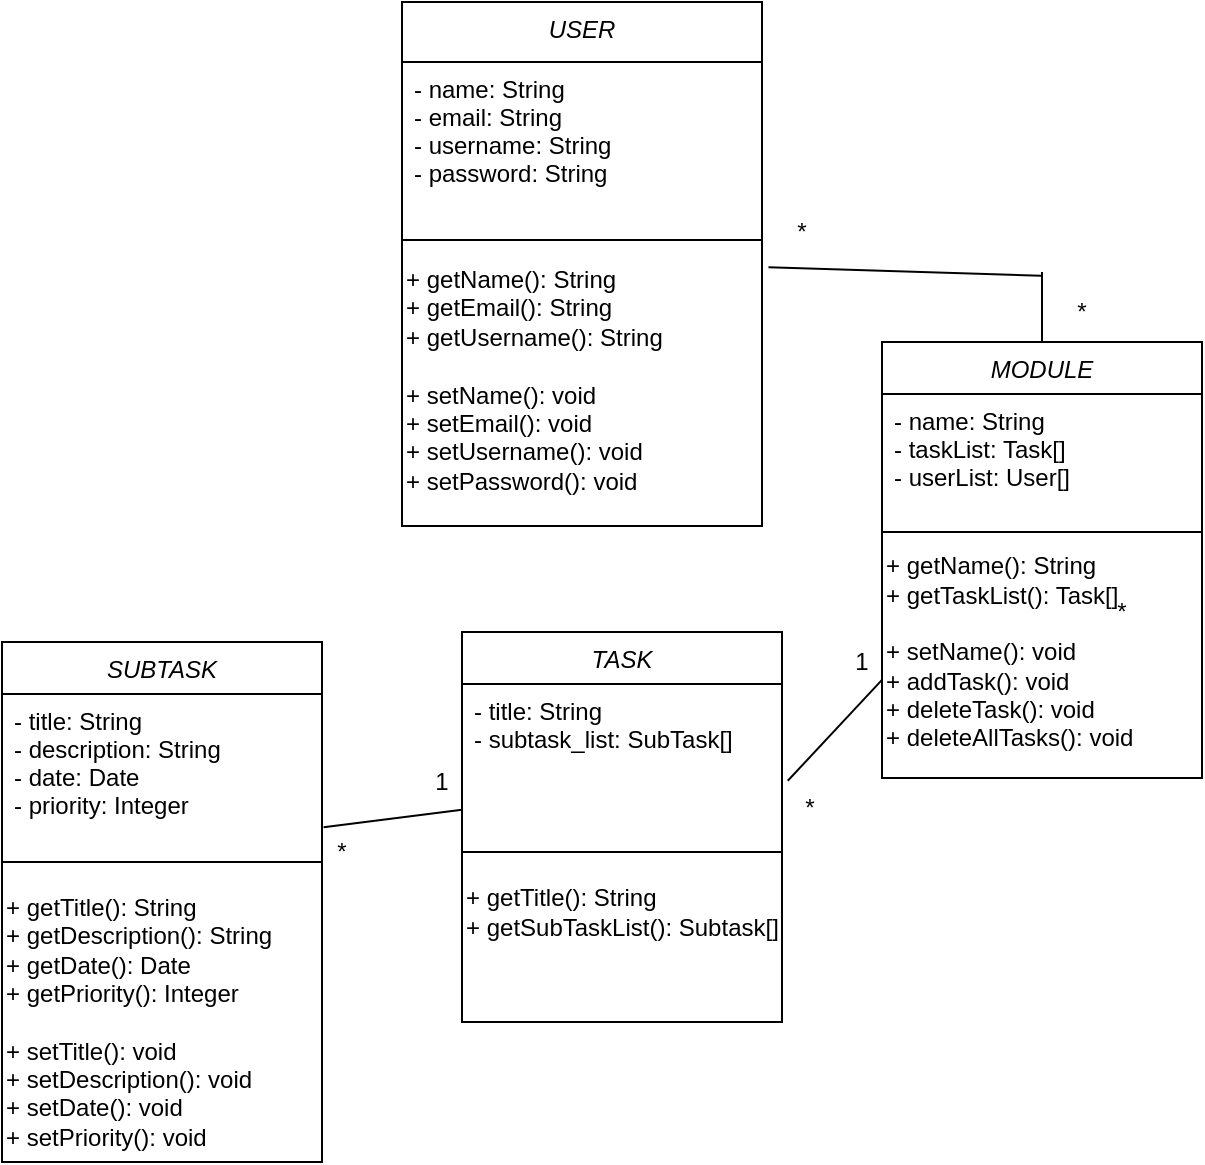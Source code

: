 <mxfile version="20.8.23" type="google"><diagram id="C5RBs43oDa-KdzZeNtuy" name="Page-1"><mxGraphModel grid="1" page="1" gridSize="10" guides="1" tooltips="1" connect="1" arrows="1" fold="1" pageScale="1" pageWidth="827" pageHeight="1169" math="0" shadow="0"><root><mxCell id="WIyWlLk6GJQsqaUBKTNV-0"/><mxCell id="WIyWlLk6GJQsqaUBKTNV-1" parent="WIyWlLk6GJQsqaUBKTNV-0"/><mxCell id="zkfFHV4jXpPFQw0GAbJ--0" value="TASK" style="swimlane;fontStyle=2;align=center;verticalAlign=top;childLayout=stackLayout;horizontal=1;startSize=26;horizontalStack=0;resizeParent=1;resizeLast=0;collapsible=1;marginBottom=0;rounded=0;shadow=0;strokeWidth=1;" vertex="1" parent="WIyWlLk6GJQsqaUBKTNV-1"><mxGeometry x="360" y="355" width="160" height="195" as="geometry"><mxRectangle x="230" y="140" width="160" height="26" as="alternateBounds"/></mxGeometry></mxCell><mxCell id="zkfFHV4jXpPFQw0GAbJ--3" value="- title: String&#10;- subtask_list: SubTask[]" style="text;align=left;verticalAlign=top;spacingLeft=4;spacingRight=4;overflow=hidden;rotatable=0;points=[[0,0.5],[1,0.5]];portConstraint=eastwest;rounded=0;shadow=0;html=0;" vertex="1" parent="zkfFHV4jXpPFQw0GAbJ--0"><mxGeometry y="26" width="160" height="74" as="geometry"/></mxCell><mxCell id="zkfFHV4jXpPFQw0GAbJ--4" value="" style="line;html=1;strokeWidth=1;align=left;verticalAlign=middle;spacingTop=-1;spacingLeft=3;spacingRight=3;rotatable=0;labelPosition=right;points=[];portConstraint=eastwest;" vertex="1" parent="zkfFHV4jXpPFQw0GAbJ--0"><mxGeometry y="100" width="160" height="20" as="geometry"/></mxCell><mxCell id="7nDRNMKr_cROIMCHYS6M-4" value="+ getTitle(): String&lt;br&gt;+ getSubTaskList(): Subtask[]" style="text;html=1;align=left;verticalAlign=middle;resizable=0;points=[];autosize=1;strokeColor=none;fillColor=none;" vertex="1" parent="zkfFHV4jXpPFQw0GAbJ--0"><mxGeometry y="120" width="160" height="40" as="geometry"/></mxCell><mxCell id="kx_ArnTP-Cp7R9Hk99Y5-0" value="USER" style="swimlane;fontStyle=2;align=center;verticalAlign=top;childLayout=stackLayout;horizontal=1;startSize=30;horizontalStack=0;resizeParent=1;resizeLast=0;collapsible=1;marginBottom=0;rounded=0;shadow=0;strokeWidth=1;" vertex="1" parent="WIyWlLk6GJQsqaUBKTNV-1"><mxGeometry x="330" y="40" width="180" height="262" as="geometry"><mxRectangle x="230" y="140" width="160" height="26" as="alternateBounds"/></mxGeometry></mxCell><mxCell id="kx_ArnTP-Cp7R9Hk99Y5-1" value="- name: String&#10;- email: String&#10;- username: String&#10;- password: String" style="text;align=left;verticalAlign=top;spacingLeft=4;spacingRight=4;overflow=hidden;rotatable=0;points=[[0,0.5],[1,0.5]];portConstraint=eastwest;rounded=0;shadow=0;html=0;" vertex="1" parent="kx_ArnTP-Cp7R9Hk99Y5-0"><mxGeometry y="30" width="180" height="84" as="geometry"/></mxCell><mxCell id="kx_ArnTP-Cp7R9Hk99Y5-2" value="" style="line;html=1;strokeWidth=1;align=left;verticalAlign=middle;spacingTop=-1;spacingLeft=3;spacingRight=3;rotatable=0;labelPosition=right;points=[];portConstraint=eastwest;" vertex="1" parent="kx_ArnTP-Cp7R9Hk99Y5-0"><mxGeometry y="114" width="180" height="10" as="geometry"/></mxCell><mxCell id="_pxfseMEZxrKngcNv2BF-0" value="+ getName(): String&lt;br&gt;+ getEmail(): String&lt;br&gt;+ getUsername(): String&lt;br&gt;&lt;br&gt;+ setName(): void&lt;br&gt;+ setEmail(): void&lt;br&gt;+ setUsername(): void&lt;br&gt;+ setPassword(): void" style="text;html=1;align=left;verticalAlign=middle;resizable=0;points=[];autosize=1;strokeColor=none;fillColor=none;" vertex="1" parent="kx_ArnTP-Cp7R9Hk99Y5-0"><mxGeometry y="124" width="180" height="130" as="geometry"/></mxCell><mxCell id="kx_ArnTP-Cp7R9Hk99Y5-5" value="MODULE" style="swimlane;fontStyle=2;align=center;verticalAlign=top;childLayout=stackLayout;horizontal=1;startSize=26;horizontalStack=0;resizeParent=1;resizeLast=0;collapsible=1;marginBottom=0;rounded=0;shadow=0;strokeWidth=1;" vertex="1" parent="WIyWlLk6GJQsqaUBKTNV-1"><mxGeometry x="570" y="210" width="160" height="218" as="geometry"><mxRectangle x="230" y="140" width="160" height="26" as="alternateBounds"/></mxGeometry></mxCell><mxCell id="kx_ArnTP-Cp7R9Hk99Y5-6" value="- name: String&#10;- taskList: Task[]&#10;- userList: User[]&#10;" style="text;align=left;verticalAlign=top;spacingLeft=4;spacingRight=4;overflow=hidden;rotatable=0;points=[[0,0.5],[1,0.5]];portConstraint=eastwest;rounded=0;shadow=0;html=0;" vertex="1" parent="kx_ArnTP-Cp7R9Hk99Y5-5"><mxGeometry y="26" width="160" height="64" as="geometry"/></mxCell><mxCell id="kx_ArnTP-Cp7R9Hk99Y5-7" value="" style="line;html=1;strokeWidth=1;align=left;verticalAlign=middle;spacingTop=-1;spacingLeft=3;spacingRight=3;rotatable=0;labelPosition=right;points=[];portConstraint=eastwest;" vertex="1" parent="kx_ArnTP-Cp7R9Hk99Y5-5"><mxGeometry y="90" width="160" height="10" as="geometry"/></mxCell><mxCell id="7nDRNMKr_cROIMCHYS6M-3" value="+ getName(): String&lt;br&gt;+ getTaskList(): Task[]&lt;br&gt;&lt;br&gt;+ setName(): void&lt;br style=&quot;border-color: var(--border-color);&quot;&gt;+ addTask(): void&lt;br&gt;+ deleteTask(): void&lt;br&gt;+ deleteAllTasks(): void" style="text;html=1;align=left;verticalAlign=middle;resizable=0;points=[];autosize=1;strokeColor=none;fillColor=none;" vertex="1" parent="kx_ArnTP-Cp7R9Hk99Y5-5"><mxGeometry y="100" width="160" height="110" as="geometry"/></mxCell><mxCell id="kx_ArnTP-Cp7R9Hk99Y5-19" value="" style="endArrow=none;html=1;rounded=0;exitX=1.018;exitY=0.654;exitDx=0;exitDy=0;exitPerimeter=0;entryX=0;entryY=0.627;entryDx=0;entryDy=0;entryPerimeter=0;" edge="1" parent="WIyWlLk6GJQsqaUBKTNV-1" source="zkfFHV4jXpPFQw0GAbJ--3" target="7nDRNMKr_cROIMCHYS6M-3"><mxGeometry width="50" height="50" relative="1" as="geometry"><mxPoint x="510" y="400" as="sourcePoint"/><mxPoint x="560" y="350" as="targetPoint"/></mxGeometry></mxCell><mxCell id="kx_ArnTP-Cp7R9Hk99Y5-25" value="*" style="text;html=1;strokeColor=none;fillColor=none;align=center;verticalAlign=middle;whiteSpace=wrap;rounded=0;" vertex="1" parent="WIyWlLk6GJQsqaUBKTNV-1"><mxGeometry x="504" y="428" width="60" height="30" as="geometry"/></mxCell><mxCell id="kx_ArnTP-Cp7R9Hk99Y5-26" value="1" style="text;html=1;strokeColor=none;fillColor=none;align=center;verticalAlign=middle;whiteSpace=wrap;rounded=0;" vertex="1" parent="WIyWlLk6GJQsqaUBKTNV-1"><mxGeometry x="530" y="320" width="60" height="100" as="geometry"/></mxCell><mxCell id="kx_ArnTP-Cp7R9Hk99Y5-31" value="" style="endArrow=none;html=1;rounded=0;entryX=0.993;entryY=0.562;entryDx=0;entryDy=0;entryPerimeter=0;exitX=1.018;exitY=0.066;exitDx=0;exitDy=0;exitPerimeter=0;" edge="1" parent="WIyWlLk6GJQsqaUBKTNV-1" source="_pxfseMEZxrKngcNv2BF-0"><mxGeometry width="50" height="50" relative="1" as="geometry"><mxPoint x="360" y="160" as="sourcePoint"/><mxPoint x="649.58" y="176.86" as="targetPoint"/></mxGeometry></mxCell><mxCell id="kx_ArnTP-Cp7R9Hk99Y5-32" value="" style="endArrow=none;html=1;rounded=0;exitX=0.5;exitY=0;exitDx=0;exitDy=0;entryX=1;entryY=0.5;entryDx=0;entryDy=0;" edge="1" parent="WIyWlLk6GJQsqaUBKTNV-1" source="kx_ArnTP-Cp7R9Hk99Y5-5"><mxGeometry width="50" height="50" relative="1" as="geometry"><mxPoint x="510" y="250" as="sourcePoint"/><mxPoint x="650" y="175" as="targetPoint"/></mxGeometry></mxCell><mxCell id="kx_ArnTP-Cp7R9Hk99Y5-34" value="*" style="text;html=1;strokeColor=none;fillColor=none;align=center;verticalAlign=middle;whiteSpace=wrap;rounded=0;" vertex="1" parent="WIyWlLk6GJQsqaUBKTNV-1"><mxGeometry x="500" y="140" width="60" height="30" as="geometry"/></mxCell><mxCell id="kx_ArnTP-Cp7R9Hk99Y5-35" value="*" style="text;html=1;strokeColor=none;fillColor=none;align=center;verticalAlign=middle;whiteSpace=wrap;rounded=0;" vertex="1" parent="WIyWlLk6GJQsqaUBKTNV-1"><mxGeometry x="640" y="180" width="60" height="30" as="geometry"/></mxCell><mxCell id="kx_ArnTP-Cp7R9Hk99Y5-36" value="*" style="text;html=1;strokeColor=none;fillColor=none;align=center;verticalAlign=middle;whiteSpace=wrap;rounded=0;" vertex="1" parent="WIyWlLk6GJQsqaUBKTNV-1"><mxGeometry x="660" y="330" width="60" height="30" as="geometry"/></mxCell><mxCell id="bXZhEp9QVuxVZ8D54mbU-1" value="SUBTASK" style="swimlane;fontStyle=2;align=center;verticalAlign=top;childLayout=stackLayout;horizontal=1;startSize=26;horizontalStack=0;resizeParent=1;resizeLast=0;collapsible=1;marginBottom=0;rounded=0;shadow=0;strokeWidth=1;" vertex="1" parent="WIyWlLk6GJQsqaUBKTNV-1"><mxGeometry x="130" y="360" width="160" height="260" as="geometry"><mxRectangle x="230" y="140" width="160" height="26" as="alternateBounds"/></mxGeometry></mxCell><mxCell id="bXZhEp9QVuxVZ8D54mbU-2" value="- title: String&#10;- description: String&#10;- date: Date&#10;- priority: Integer&#10;" style="text;align=left;verticalAlign=top;spacingLeft=4;spacingRight=4;overflow=hidden;rotatable=0;points=[[0,0.5],[1,0.5]];portConstraint=eastwest;rounded=0;shadow=0;html=0;" vertex="1" parent="bXZhEp9QVuxVZ8D54mbU-1"><mxGeometry y="26" width="160" height="74" as="geometry"/></mxCell><mxCell id="bXZhEp9QVuxVZ8D54mbU-3" value="" style="line;html=1;strokeWidth=1;align=left;verticalAlign=middle;spacingTop=-1;spacingLeft=3;spacingRight=3;rotatable=0;labelPosition=right;points=[];portConstraint=eastwest;" vertex="1" parent="bXZhEp9QVuxVZ8D54mbU-1"><mxGeometry y="100" width="160" height="20" as="geometry"/></mxCell><mxCell id="bXZhEp9QVuxVZ8D54mbU-4" value="+ getTitle(): String&lt;br&gt;+ getDescription(): String&lt;br&gt;+ getDate(): Date&lt;br&gt;+ getPriority(): Integer&lt;br&gt;&lt;br&gt;+ setTitle(): void&lt;br style=&quot;border-color: var(--border-color);&quot;&gt;+ setDescription(): void&lt;br&gt;+ setDate(): void&lt;br style=&quot;border-color: var(--border-color);&quot;&gt;+ setPriority(): void" style="text;html=1;align=left;verticalAlign=middle;resizable=0;points=[];autosize=1;strokeColor=none;fillColor=none;" vertex="1" parent="bXZhEp9QVuxVZ8D54mbU-1"><mxGeometry y="120" width="160" height="140" as="geometry"/></mxCell><mxCell id="bXZhEp9QVuxVZ8D54mbU-5" value="" style="endArrow=none;html=1;rounded=0;entryX=0.993;entryY=0.562;entryDx=0;entryDy=0;entryPerimeter=0;exitX=1.005;exitY=0.9;exitDx=0;exitDy=0;exitPerimeter=0;" edge="1" parent="WIyWlLk6GJQsqaUBKTNV-1" source="bXZhEp9QVuxVZ8D54mbU-2"><mxGeometry width="50" height="50" relative="1" as="geometry"><mxPoint x="223.42" y="440" as="sourcePoint"/><mxPoint x="360.0" y="443.86" as="targetPoint"/></mxGeometry></mxCell><mxCell id="bXZhEp9QVuxVZ8D54mbU-6" value="1" style="text;html=1;strokeColor=none;fillColor=none;align=center;verticalAlign=middle;whiteSpace=wrap;rounded=0;" vertex="1" parent="WIyWlLk6GJQsqaUBKTNV-1"><mxGeometry x="320" y="380" width="60" height="100" as="geometry"/></mxCell><mxCell id="bXZhEp9QVuxVZ8D54mbU-7" value="*" style="text;html=1;strokeColor=none;fillColor=none;align=center;verticalAlign=middle;whiteSpace=wrap;rounded=0;" vertex="1" parent="WIyWlLk6GJQsqaUBKTNV-1"><mxGeometry x="270" y="450" width="60" height="30" as="geometry"/></mxCell></root></mxGraphModel></diagram></mxfile>